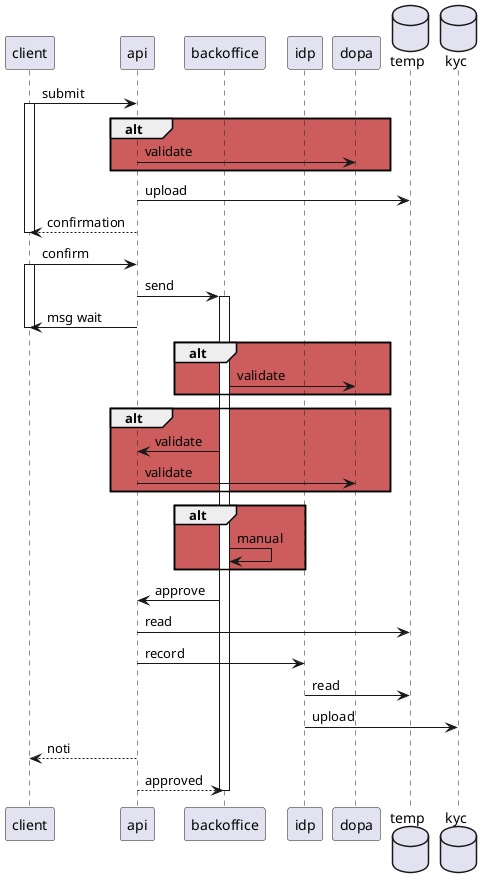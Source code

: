@startuml kyc

participant client
participant api
participant backoffice
participant idp
participant dopa
database temp
database kyc

client -> api : submit
activate client
alt #IndianRed
    api -> dopa : validate
end
api -> temp : upload
client <-- api : confirmation
deactivate client

client -> api : confirm
activate client
api -> backoffice : send
activate backoffice
client <- api : msg wait
deactivate client

alt #IndianRed
    backoffice -> dopa : validate
end

alt #IndianRed
    backoffice -> api : validate
    api -> dopa : validate
end

alt #IndianRed
    backoffice -> backoffice : manual
end

api <- backoffice : approve
api -> temp : read
api -> idp : record
idp -> temp : read
idp -> kyc : upload
client <-- api : noti
api --> backoffice : approved
deactivate backoffice

@enduml